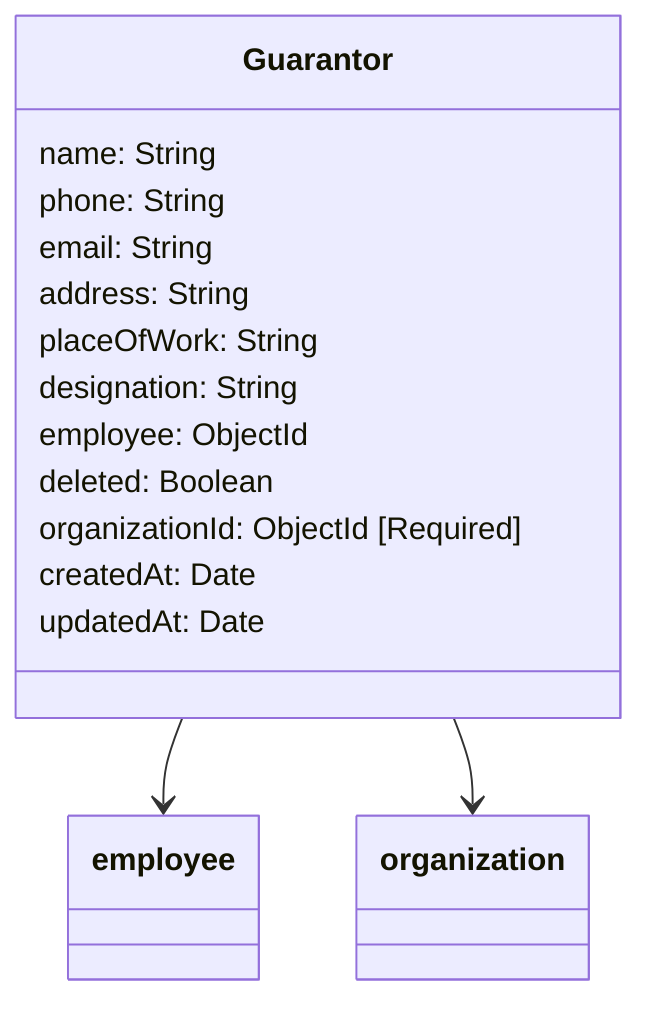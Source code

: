 classDiagram
  class Guarantor {
    name: String
    phone: String
    email: String
    address: String
    placeOfWork: String
    designation: String
    employee: ObjectId
    deleted: Boolean
    organizationId: ObjectId [Required]
    createdAt: Date
    updatedAt: Date
  }

  Guarantor --> employee
  Guarantor --> organization